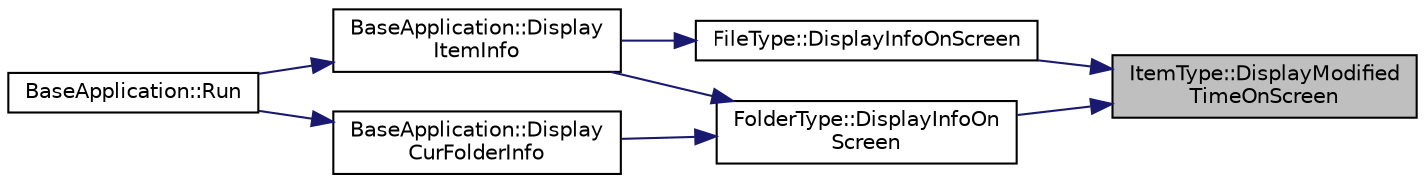 digraph "ItemType::DisplayModifiedTimeOnScreen"
{
 // LATEX_PDF_SIZE
  edge [fontname="Helvetica",fontsize="10",labelfontname="Helvetica",labelfontsize="10"];
  node [fontname="Helvetica",fontsize="10",shape=record];
  rankdir="RL";
  Node38 [label="ItemType::DisplayModified\lTimeOnScreen",height=0.2,width=0.4,color="black", fillcolor="grey75", style="filled", fontcolor="black",tooltip="Display Item Modified Time on screen."];
  Node38 -> Node39 [dir="back",color="midnightblue",fontsize="10",style="solid",fontname="Helvetica"];
  Node39 [label="FileType::DisplayInfoOnScreen",height=0.2,width=0.4,color="black", fillcolor="white", style="filled",URL="$class_file_type.html#a0cb789c731bc317db67ff5e8b604a61b",tooltip="Display file Info on screen."];
  Node39 -> Node40 [dir="back",color="midnightblue",fontsize="10",style="solid",fontname="Helvetica"];
  Node40 [label="BaseApplication::Display\lItemInfo",height=0.2,width=0.4,color="black", fillcolor="white", style="filled",URL="$class_base_application.html#a8a64db7c6a721e65f4736b0fb3f0414e",tooltip="Display the Current Item Information which is in currentfolder on Screen. @detail operation info [Val..."];
  Node40 -> Node41 [dir="back",color="midnightblue",fontsize="10",style="solid",fontname="Helvetica"];
  Node41 [label="BaseApplication::Run",height=0.2,width=0.4,color="black", fillcolor="white", style="filled",URL="$class_base_application.html#a8f2ce8add401a3b537f041df9f7ef978",tooltip="Program driver."];
  Node38 -> Node42 [dir="back",color="midnightblue",fontsize="10",style="solid",fontname="Helvetica"];
  Node42 [label="FolderType::DisplayInfoOn\lScreen",height=0.2,width=0.4,color="black", fillcolor="white", style="filled",URL="$class_folder_type.html#a85827a860398d67cfd077cf6c82273c1",tooltip="Display Folder Info on screen."];
  Node42 -> Node40 [dir="back",color="midnightblue",fontsize="10",style="solid",fontname="Helvetica"];
  Node42 -> Node43 [dir="back",color="midnightblue",fontsize="10",style="solid",fontname="Helvetica"];
  Node43 [label="BaseApplication::Display\lCurFolderInfo",height=0.2,width=0.4,color="black", fillcolor="white", style="filled",URL="$class_base_application.html#ab148ad93c31b69939c8b8f628fe65eb2",tooltip="Display the Current Folder Information on Screen."];
  Node43 -> Node41 [dir="back",color="midnightblue",fontsize="10",style="solid",fontname="Helvetica"];
}

